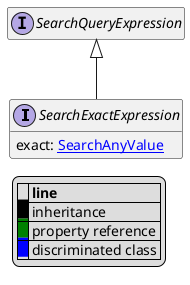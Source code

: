 @startuml

hide empty fields
hide empty methods
legend
|= |= line |
|<back:black>   </back>| inheritance |
|<back:green>   </back>| property reference |
|<back:blue>   </back>| discriminated class |
endlegend
interface SearchExactExpression [[SearchExactExpression.svg]] extends SearchQueryExpression {
    exact: [[SearchAnyValue.svg SearchAnyValue]]
}
interface SearchQueryExpression [[SearchQueryExpression.svg]]  {
}





@enduml
